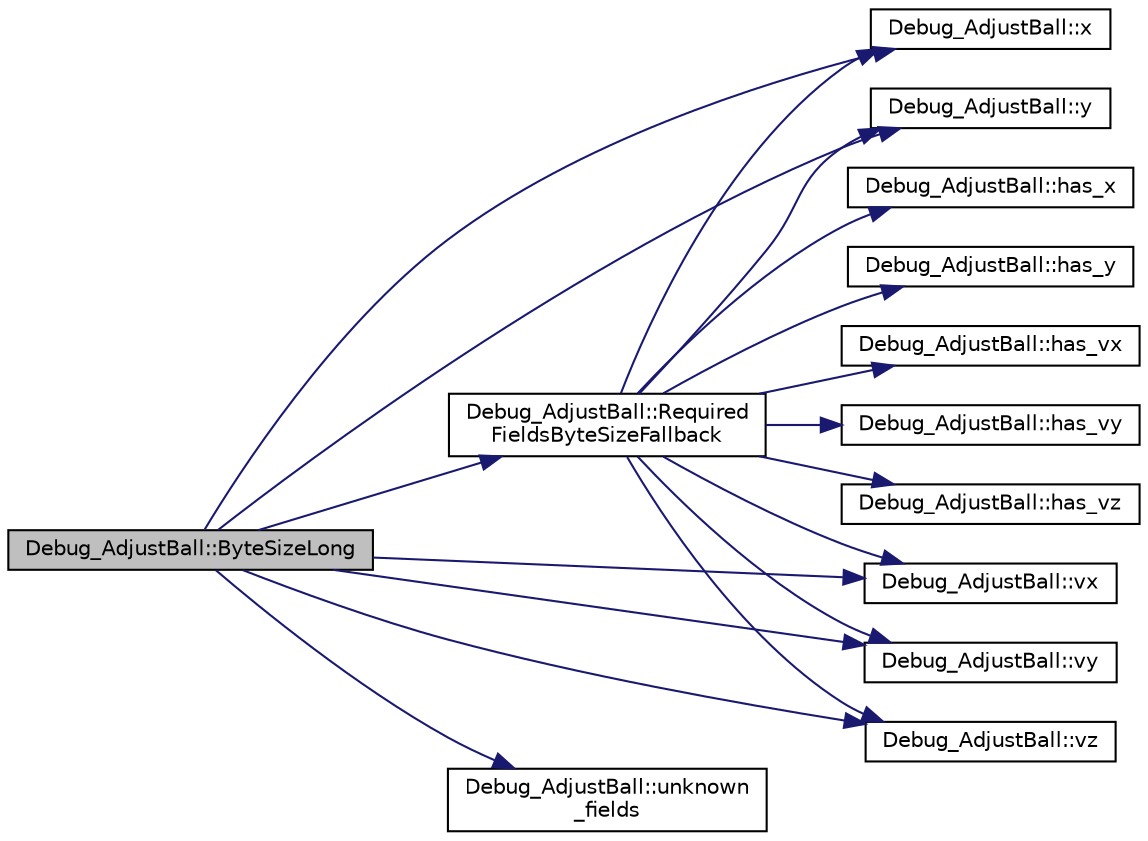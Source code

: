 digraph "Debug_AdjustBall::ByteSizeLong"
{
 // INTERACTIVE_SVG=YES
  edge [fontname="Helvetica",fontsize="10",labelfontname="Helvetica",labelfontsize="10"];
  node [fontname="Helvetica",fontsize="10",shape=record];
  rankdir="LR";
  Node1 [label="Debug_AdjustBall::ByteSizeLong",height=0.2,width=0.4,color="black", fillcolor="grey75", style="filled", fontcolor="black"];
  Node1 -> Node2 [color="midnightblue",fontsize="10",style="solid",fontname="Helvetica"];
  Node2 [label="Debug_AdjustBall::Required\lFieldsByteSizeFallback",height=0.2,width=0.4,color="black", fillcolor="white", style="filled",URL="$d9/d50/class_debug___adjust_ball.html#a878ba66c3823966a8fd8bd6a1dfabe30"];
  Node2 -> Node3 [color="midnightblue",fontsize="10",style="solid",fontname="Helvetica"];
  Node3 [label="Debug_AdjustBall::has_x",height=0.2,width=0.4,color="black", fillcolor="white", style="filled",URL="$d9/d50/class_debug___adjust_ball.html#ab64255ae3edf0184bada5738a24ca63e"];
  Node2 -> Node4 [color="midnightblue",fontsize="10",style="solid",fontname="Helvetica"];
  Node4 [label="Debug_AdjustBall::x",height=0.2,width=0.4,color="black", fillcolor="white", style="filled",URL="$d9/d50/class_debug___adjust_ball.html#a78b03c81e47a9fb3b9af32ecb6bbf9db"];
  Node2 -> Node5 [color="midnightblue",fontsize="10",style="solid",fontname="Helvetica"];
  Node5 [label="Debug_AdjustBall::has_y",height=0.2,width=0.4,color="black", fillcolor="white", style="filled",URL="$d9/d50/class_debug___adjust_ball.html#a9c6337e4b2a1680a466fadc34c96bbe0"];
  Node2 -> Node6 [color="midnightblue",fontsize="10",style="solid",fontname="Helvetica"];
  Node6 [label="Debug_AdjustBall::y",height=0.2,width=0.4,color="black", fillcolor="white", style="filled",URL="$d9/d50/class_debug___adjust_ball.html#af19ef7d55ba4c1533b37c51fac082e5d"];
  Node2 -> Node7 [color="midnightblue",fontsize="10",style="solid",fontname="Helvetica"];
  Node7 [label="Debug_AdjustBall::has_vx",height=0.2,width=0.4,color="black", fillcolor="white", style="filled",URL="$d9/d50/class_debug___adjust_ball.html#a44dbda7e6ed911c91baeb908dec93399"];
  Node2 -> Node8 [color="midnightblue",fontsize="10",style="solid",fontname="Helvetica"];
  Node8 [label="Debug_AdjustBall::vx",height=0.2,width=0.4,color="black", fillcolor="white", style="filled",URL="$d9/d50/class_debug___adjust_ball.html#a5cf8bd3576f4bcfd83e3746ac96a2864"];
  Node2 -> Node9 [color="midnightblue",fontsize="10",style="solid",fontname="Helvetica"];
  Node9 [label="Debug_AdjustBall::has_vy",height=0.2,width=0.4,color="black", fillcolor="white", style="filled",URL="$d9/d50/class_debug___adjust_ball.html#a4be6b30c0616ce7b8cf9f9d54b2ca77b"];
  Node2 -> Node10 [color="midnightblue",fontsize="10",style="solid",fontname="Helvetica"];
  Node10 [label="Debug_AdjustBall::vy",height=0.2,width=0.4,color="black", fillcolor="white", style="filled",URL="$d9/d50/class_debug___adjust_ball.html#a776533f44ec1deaab29c342bf3395d99"];
  Node2 -> Node11 [color="midnightblue",fontsize="10",style="solid",fontname="Helvetica"];
  Node11 [label="Debug_AdjustBall::has_vz",height=0.2,width=0.4,color="black", fillcolor="white", style="filled",URL="$d9/d50/class_debug___adjust_ball.html#a9dc279071610c36c06f3667d84ead465"];
  Node2 -> Node12 [color="midnightblue",fontsize="10",style="solid",fontname="Helvetica"];
  Node12 [label="Debug_AdjustBall::vz",height=0.2,width=0.4,color="black", fillcolor="white", style="filled",URL="$d9/d50/class_debug___adjust_ball.html#a7f4326d4bdaad4cc1740bcbe5adf5d9c"];
  Node1 -> Node13 [color="midnightblue",fontsize="10",style="solid",fontname="Helvetica"];
  Node13 [label="Debug_AdjustBall::unknown\l_fields",height=0.2,width=0.4,color="black", fillcolor="white", style="filled",URL="$d9/d50/class_debug___adjust_ball.html#a4481ca4ba0576963bdaf303dcf242503"];
  Node1 -> Node8 [color="midnightblue",fontsize="10",style="solid",fontname="Helvetica"];
  Node1 -> Node10 [color="midnightblue",fontsize="10",style="solid",fontname="Helvetica"];
  Node1 -> Node12 [color="midnightblue",fontsize="10",style="solid",fontname="Helvetica"];
  Node1 -> Node4 [color="midnightblue",fontsize="10",style="solid",fontname="Helvetica"];
  Node1 -> Node6 [color="midnightblue",fontsize="10",style="solid",fontname="Helvetica"];
}
